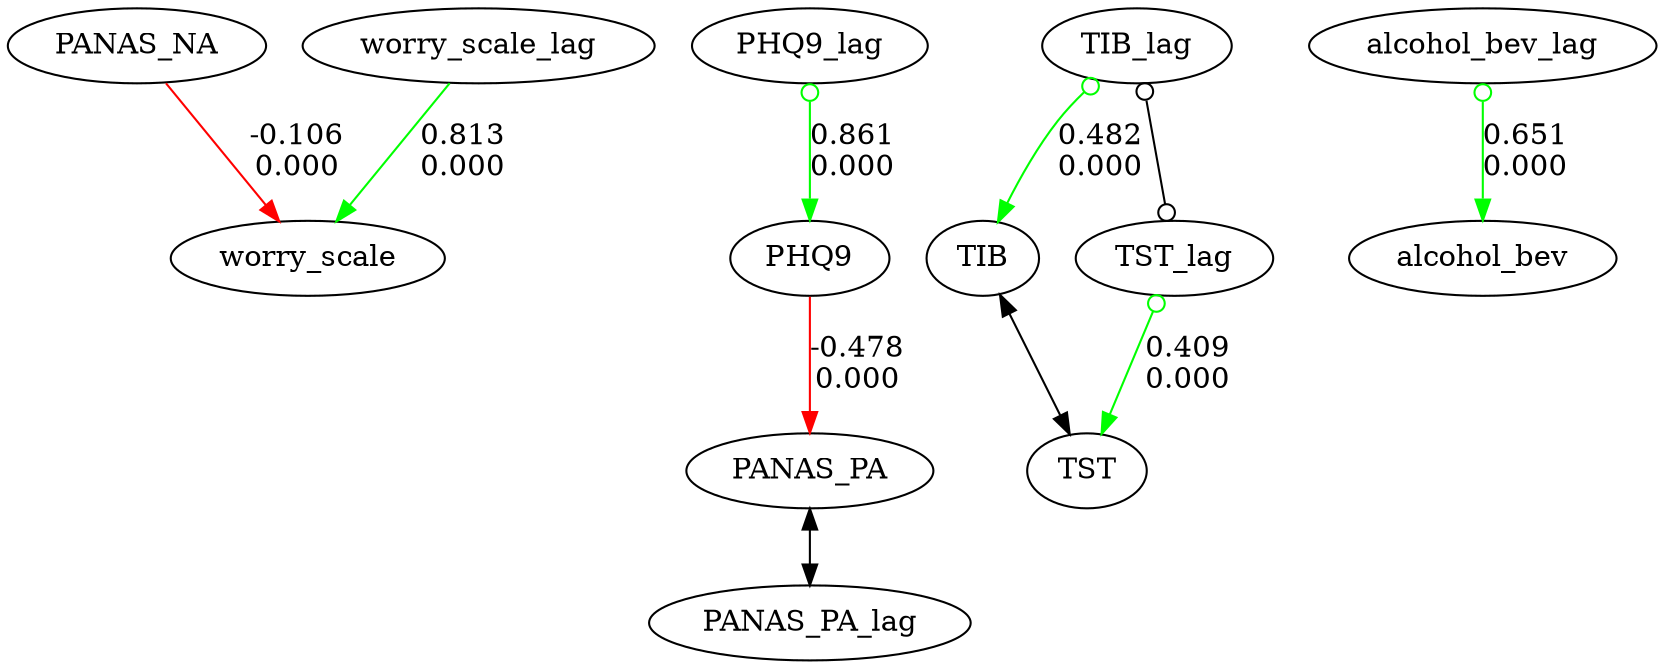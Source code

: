 digraph {
	node [color=black shape=oval]
	dpi=300
	PANAS_NA -> worry_scale [label="-0.106
0.000" arrowhead=normal arrowtail=none color=red dir=both]
	PHQ9 -> PANAS_PA [label="-0.478
0.000" arrowhead=normal arrowtail=none color=red dir=both]
	TIB_lag -> TIB [label="0.482
0.000" arrowhead=normal arrowtail=odot color=green dir=both]
	TST_lag -> TST [label="0.409
0.000" arrowhead=normal arrowtail=odot color=green dir=both]
	alcohol_bev_lag -> alcohol_bev [label="0.651
0.000" arrowhead=normal arrowtail=odot color=green dir=both]
	PHQ9_lag -> PHQ9 [label="0.861
0.000" arrowhead=normal arrowtail=odot color=green dir=both]
	worry_scale_lag -> worry_scale [label="0.813
0.000" arrowhead=normal arrowtail=none color=green dir=both]
	PANAS_PA -> PANAS_PA_lag [label="" arrowhead=normal arrowtail=normal color=black dir=both]
	TIB -> TST [label="" arrowhead=normal arrowtail=normal color=black dir=both]
	TIB_lag -> TST_lag [label="" arrowhead=odot arrowtail=odot color=black dir=both]
}
